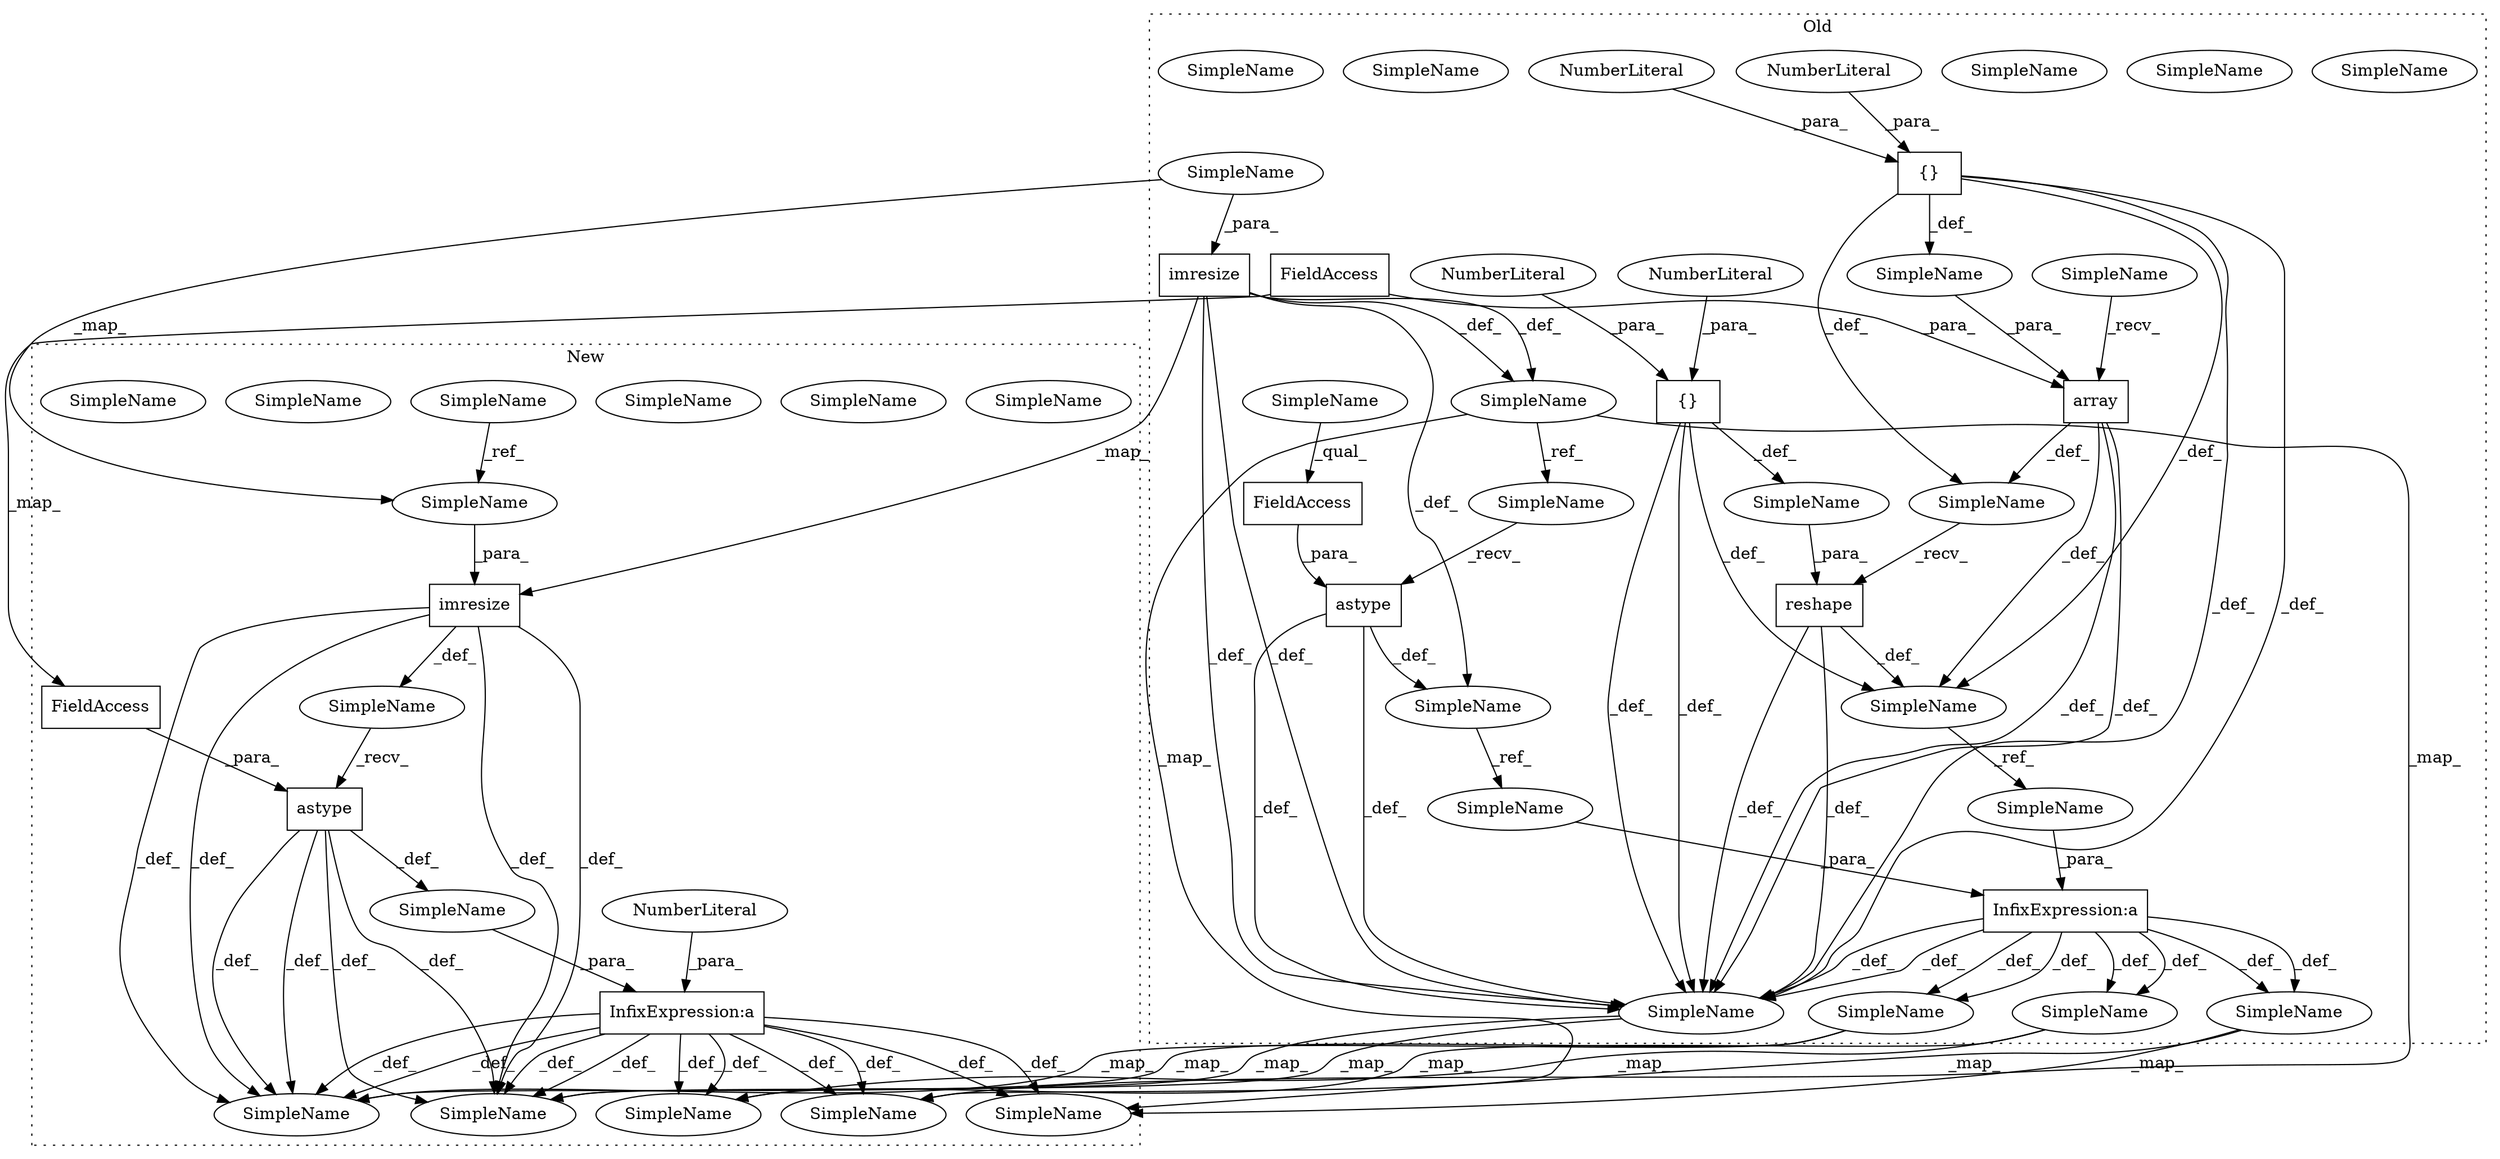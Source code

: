 digraph G {
subgraph cluster0 {
1 [label="imresize" a="32" s="492,530" l="9,2" shape="box"];
3 [label="SimpleName" a="42" s="766" l="5" shape="ellipse"];
6 [label="SimpleName" a="42" s="766" l="5" shape="ellipse"];
7 [label="{}" a="4" s="660,668" l="1,1" shape="box"];
8 [label="NumberLiteral" a="34" s="661" l="1" shape="ellipse"];
9 [label="NumberLiteral" a="34" s="665" l="1" shape="ellipse"];
10 [label="SimpleName" a="42" s="880" l="5" shape="ellipse"];
13 [label="SimpleName" a="42" s="880" l="5" shape="ellipse"];
14 [label="SimpleName" a="42" s="468" l="4" shape="ellipse"];
17 [label="SimpleName" a="42" s="468" l="4" shape="ellipse"];
22 [label="{}" a="4" s="603,626" l="1,1" shape="box"];
23 [label="NumberLiteral" a="34" s="604" l="6" shape="ellipse"];
24 [label="NumberLiteral" a="34" s="611" l="7" shape="ellipse"];
25 [label="SimpleName" a="42" s="" l="" shape="ellipse"];
26 [label="array" a="32" s="586,641" l="6,1" shape="box"];
27 [label="FieldAccess" a="22" s="555" l="13" shape="box"];
28 [label="astype" a="32" s="548,568" l="7,1" shape="box"];
29 [label="reshape" a="32" s="643,669" l="8,1" shape="box"];
30 [label="SimpleName" a="42" s="" l="" shape="ellipse"];
31 [label="SimpleName" a="42" s="" l="" shape="ellipse"];
34 [label="SimpleName" a="42" s="744" l="6" shape="ellipse"];
37 [label="SimpleName" a="42" s="744" l="6" shape="ellipse"];
38 [label="SimpleName" a="42" s="538" l="4" shape="ellipse"];
39 [label="InfixExpression:a" a="27" s="686" l="3" shape="box"];
40 [label="SimpleName" a="42" s="575" l="4" shape="ellipse"];
41 [label="FieldAccess" a="22" s="628" l="13" shape="box"];
43 [label="SimpleName" a="42" s="1009" l="1" shape="ellipse"];
46 [label="SimpleName" a="42" s="1009" l="1" shape="ellipse"];
47 [label="SimpleName" a="42" s="682" l="4" shape="ellipse"];
49 [label="SimpleName" a="42" s="543" l="4" shape="ellipse"];
50 [label="SimpleName" a="42" s="501" l="4" shape="ellipse"];
51 [label="SimpleName" a="42" s="580" l="5" shape="ellipse"];
52 [label="SimpleName" a="42" s="555" l="5" shape="ellipse"];
53 [label="SimpleName" a="42" s="689" l="4" shape="ellipse"];
label = "Old";
style="dotted";
}
subgraph cluster1 {
2 [label="imresize" a="32" s="476,513" l="9,2" shape="box"];
4 [label="SimpleName" a="42" s="605" l="5" shape="ellipse"];
5 [label="SimpleName" a="42" s="605" l="5" shape="ellipse"];
11 [label="SimpleName" a="42" s="719" l="5" shape="ellipse"];
12 [label="SimpleName" a="42" s="719" l="5" shape="ellipse"];
15 [label="SimpleName" a="42" s="452" l="3" shape="ellipse"];
16 [label="SimpleName" a="42" s="452" l="3" shape="ellipse"];
18 [label="SimpleName" a="42" s="" l="" shape="ellipse"];
19 [label="InfixExpression:a" a="27" s="537" l="3" shape="box"];
20 [label="NumberLiteral" a="34" s="540" l="3" shape="ellipse"];
21 [label="SimpleName" a="42" s="397" l="3" shape="ellipse"];
32 [label="SimpleName" a="42" s="" l="" shape="ellipse"];
33 [label="astype" a="32" s="516,536" l="7,1" shape="box"];
35 [label="SimpleName" a="42" s="578" l="6" shape="ellipse"];
36 [label="SimpleName" a="42" s="578" l="6" shape="ellipse"];
42 [label="FieldAccess" a="22" s="523" l="13" shape="box"];
44 [label="SimpleName" a="42" s="848" l="1" shape="ellipse"];
45 [label="SimpleName" a="42" s="848" l="1" shape="ellipse"];
48 [label="SimpleName" a="42" s="485" l="3" shape="ellipse"];
label = "New";
style="dotted";
}
1 -> 17 [label="_def_"];
1 -> 17 [label="_def_"];
1 -> 46 [label="_def_"];
1 -> 2 [label="_map_"];
1 -> 46 [label="_def_"];
1 -> 38 [label="_def_"];
2 -> 36 [label="_def_"];
2 -> 45 [label="_def_"];
2 -> 45 [label="_def_"];
2 -> 32 [label="_def_"];
2 -> 36 [label="_def_"];
6 -> 5 [label="_map_"];
6 -> 5 [label="_map_"];
7 -> 40 [label="_def_"];
7 -> 46 [label="_def_"];
7 -> 31 [label="_def_"];
7 -> 46 [label="_def_"];
8 -> 7 [label="_para_"];
9 -> 7 [label="_para_"];
13 -> 12 [label="_map_"];
13 -> 12 [label="_map_"];
17 -> 16 [label="_map_"];
17 -> 16 [label="_map_"];
17 -> 49 [label="_ref_"];
18 -> 19 [label="_para_"];
19 -> 36 [label="_def_"];
19 -> 5 [label="_def_"];
19 -> 16 [label="_def_"];
19 -> 16 [label="_def_"];
19 -> 12 [label="_def_"];
19 -> 45 [label="_def_"];
19 -> 12 [label="_def_"];
19 -> 5 [label="_def_"];
19 -> 45 [label="_def_"];
19 -> 36 [label="_def_"];
20 -> 19 [label="_para_"];
21 -> 48 [label="_ref_"];
22 -> 30 [label="_def_"];
22 -> 46 [label="_def_"];
22 -> 46 [label="_def_"];
22 -> 40 [label="_def_"];
22 -> 25 [label="_def_"];
23 -> 22 [label="_para_"];
24 -> 22 [label="_para_"];
25 -> 26 [label="_para_"];
26 -> 40 [label="_def_"];
26 -> 30 [label="_def_"];
26 -> 46 [label="_def_"];
26 -> 46 [label="_def_"];
27 -> 28 [label="_para_"];
28 -> 46 [label="_def_"];
28 -> 46 [label="_def_"];
28 -> 38 [label="_def_"];
29 -> 46 [label="_def_"];
29 -> 46 [label="_def_"];
29 -> 40 [label="_def_"];
30 -> 29 [label="_recv_"];
31 -> 29 [label="_para_"];
32 -> 33 [label="_recv_"];
33 -> 36 [label="_def_"];
33 -> 18 [label="_def_"];
33 -> 45 [label="_def_"];
33 -> 45 [label="_def_"];
33 -> 36 [label="_def_"];
37 -> 36 [label="_map_"];
37 -> 36 [label="_map_"];
38 -> 47 [label="_ref_"];
39 -> 13 [label="_def_"];
39 -> 46 [label="_def_"];
39 -> 13 [label="_def_"];
39 -> 37 [label="_def_"];
39 -> 46 [label="_def_"];
39 -> 6 [label="_def_"];
39 -> 6 [label="_def_"];
39 -> 37 [label="_def_"];
40 -> 53 [label="_ref_"];
41 -> 42 [label="_map_"];
41 -> 26 [label="_para_"];
42 -> 33 [label="_para_"];
46 -> 45 [label="_map_"];
46 -> 45 [label="_map_"];
47 -> 39 [label="_para_"];
48 -> 2 [label="_para_"];
49 -> 28 [label="_recv_"];
50 -> 1 [label="_para_"];
50 -> 48 [label="_map_"];
51 -> 26 [label="_recv_"];
52 -> 27 [label="_qual_"];
53 -> 39 [label="_para_"];
}
